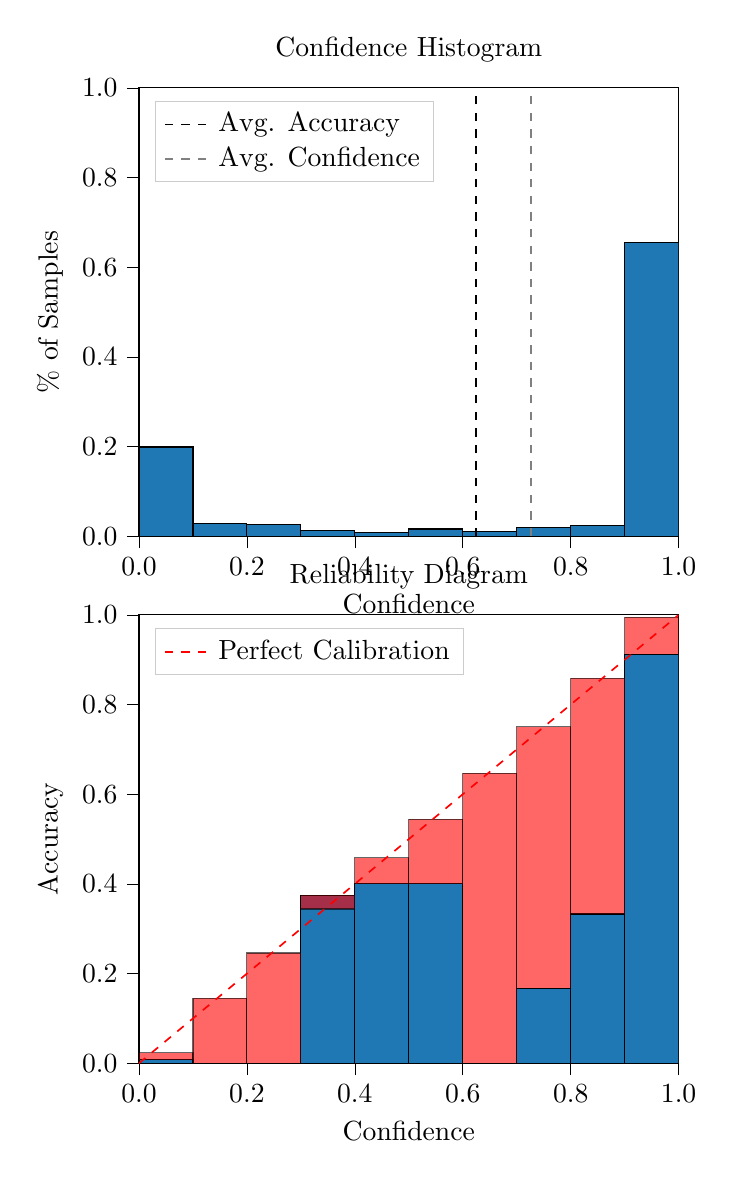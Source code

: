 % This file was created by tikzplotlib v0.9.8.
\begin{tikzpicture}

\definecolor{color0}{rgb}{0.122,0.467,0.706}

\begin{groupplot}[group style={group size=1 by 2}]
\nextgroupplot[
legend cell align={left},
legend style={
  fill opacity=0.8,
  draw opacity=1,
  text opacity=1,
  at={(0.03,0.97)},
  anchor=north west,
  draw=white!80!black
},
tick align=outside,
tick pos=left,
title={Confidence Histogram},
x grid style={white!69.02!black},
xlabel={Confidence},
xmin=0, xmax=1,
xtick style={color=black},
xtick={0,0.2,0.4,0.6,0.8,1},
xticklabels={0.0,0.2,0.4,0.6,0.8,1.0},
y grid style={white!69.02!black},
ylabel={\% of Samples},
ymin=0, ymax=1,
ytick style={color=black},
ytick={0,0.2,0.4,0.6,0.8,1},
yticklabels={0.0,0.2,0.4,0.6,0.8,1.0}
]
\draw[draw=black,fill=color0] (axis cs:-6.939e-18,0) rectangle (axis cs:0.1,0.199);
\draw[draw=black,fill=color0] (axis cs:0.1,0) rectangle (axis cs:0.2,0.029);
\draw[draw=black,fill=color0] (axis cs:0.2,0) rectangle (axis cs:0.3,0.027);
\draw[draw=black,fill=color0] (axis cs:0.3,0) rectangle (axis cs:0.4,0.013);
\draw[draw=black,fill=color0] (axis cs:0.4,0) rectangle (axis cs:0.5,0.008);
\draw[draw=black,fill=color0] (axis cs:0.5,0) rectangle (axis cs:0.6,0.016);
\draw[draw=black,fill=color0] (axis cs:0.6,0) rectangle (axis cs:0.7,0.01);
\draw[draw=black,fill=color0] (axis cs:0.7,0) rectangle (axis cs:0.8,0.019);
\draw[draw=black,fill=color0] (axis cs:0.8,0) rectangle (axis cs:0.9,0.024);
\draw[draw=black,fill=color0] (axis cs:0.9,0) rectangle (axis cs:1,0.655);
\addplot [semithick, black, dashed]
table {%
0.625 0
0.625 1
};
\addlegendentry{Avg. Accuracy}
\addplot [semithick, white!50.196!black, dashed]
table {%
0.726 0
0.726 1
};
\addlegendentry{Avg. Confidence}

\nextgroupplot[
legend cell align={left},
legend style={
  fill opacity=0.8,
  draw opacity=1,
  text opacity=1,
  at={(0.03,0.97)},
  anchor=north west,
  draw=white!80!black
},
tick align=outside,
tick pos=left,
title={Reliability Diagram},
x grid style={white!69.02!black},
xlabel={Confidence},
xmin=0, xmax=1,
xtick style={color=black},
xtick={0,0.2,0.4,0.6,0.8,1},
xticklabels={0.0,0.2,0.4,0.6,0.8,1.0},
y grid style={white!69.02!black},
ylabel={Accuracy},
ymin=0, ymax=1,
ytick style={color=black},
ytick={0,0.2,0.4,0.6,0.8,1},
yticklabels={0.0,0.2,0.4,0.6,0.8,1.0}
]
\draw[draw=black,fill=color0] (axis cs:-6.939e-18,0) rectangle (axis cs:0.1,0.008);
\draw[draw=black,fill=color0] (axis cs:0.1,0) rectangle (axis cs:0.2,0);
\draw[draw=black,fill=color0] (axis cs:0.2,0) rectangle (axis cs:0.3,0);
\draw[draw=black,fill=color0] (axis cs:0.3,0) rectangle (axis cs:0.4,0.375);
\draw[draw=black,fill=color0] (axis cs:0.4,0) rectangle (axis cs:0.5,0.4);
\draw[draw=black,fill=color0] (axis cs:0.5,0) rectangle (axis cs:0.6,0.4);
\draw[draw=black,fill=color0] (axis cs:0.6,0) rectangle (axis cs:0.7,0);
\draw[draw=black,fill=color0] (axis cs:0.7,0) rectangle (axis cs:0.8,0.167);
\draw[draw=black,fill=color0] (axis cs:0.8,0) rectangle (axis cs:0.9,0.333);
\draw[draw=black,fill=color0] (axis cs:0.9,0) rectangle (axis cs:1,0.912);
\draw[draw=black,fill=red,opacity=0.6] (axis cs:-6.939e-18,0.008) rectangle (axis cs:0.1,0.023);
\draw[draw=black,fill=red,opacity=0.6] (axis cs:0.1,0) rectangle (axis cs:0.2,0.145);
\draw[draw=black,fill=red,opacity=0.6] (axis cs:0.2,0) rectangle (axis cs:0.3,0.246);
\draw[draw=black,fill=red,opacity=0.6] (axis cs:0.3,0.375) rectangle (axis cs:0.4,0.344);
\draw[draw=black,fill=red,opacity=0.6] (axis cs:0.4,0.4) rectangle (axis cs:0.5,0.458);
\draw[draw=black,fill=red,opacity=0.6] (axis cs:0.5,0.4) rectangle (axis cs:0.6,0.544);
\draw[draw=black,fill=red,opacity=0.6] (axis cs:0.6,0) rectangle (axis cs:0.7,0.647);
\draw[draw=black,fill=red,opacity=0.6] (axis cs:0.7,0.167) rectangle (axis cs:0.8,0.751);
\draw[draw=black,fill=red,opacity=0.6] (axis cs:0.8,0.333) rectangle (axis cs:0.9,0.859);
\draw[draw=black,fill=red,opacity=0.6] (axis cs:0.9,0.912) rectangle (axis cs:1,0.995);
\addplot [semithick, red, dashed]
table {%
0 0
1 1
};
\addlegendentry{Perfect Calibration}
\end{groupplot}

\end{tikzpicture}
